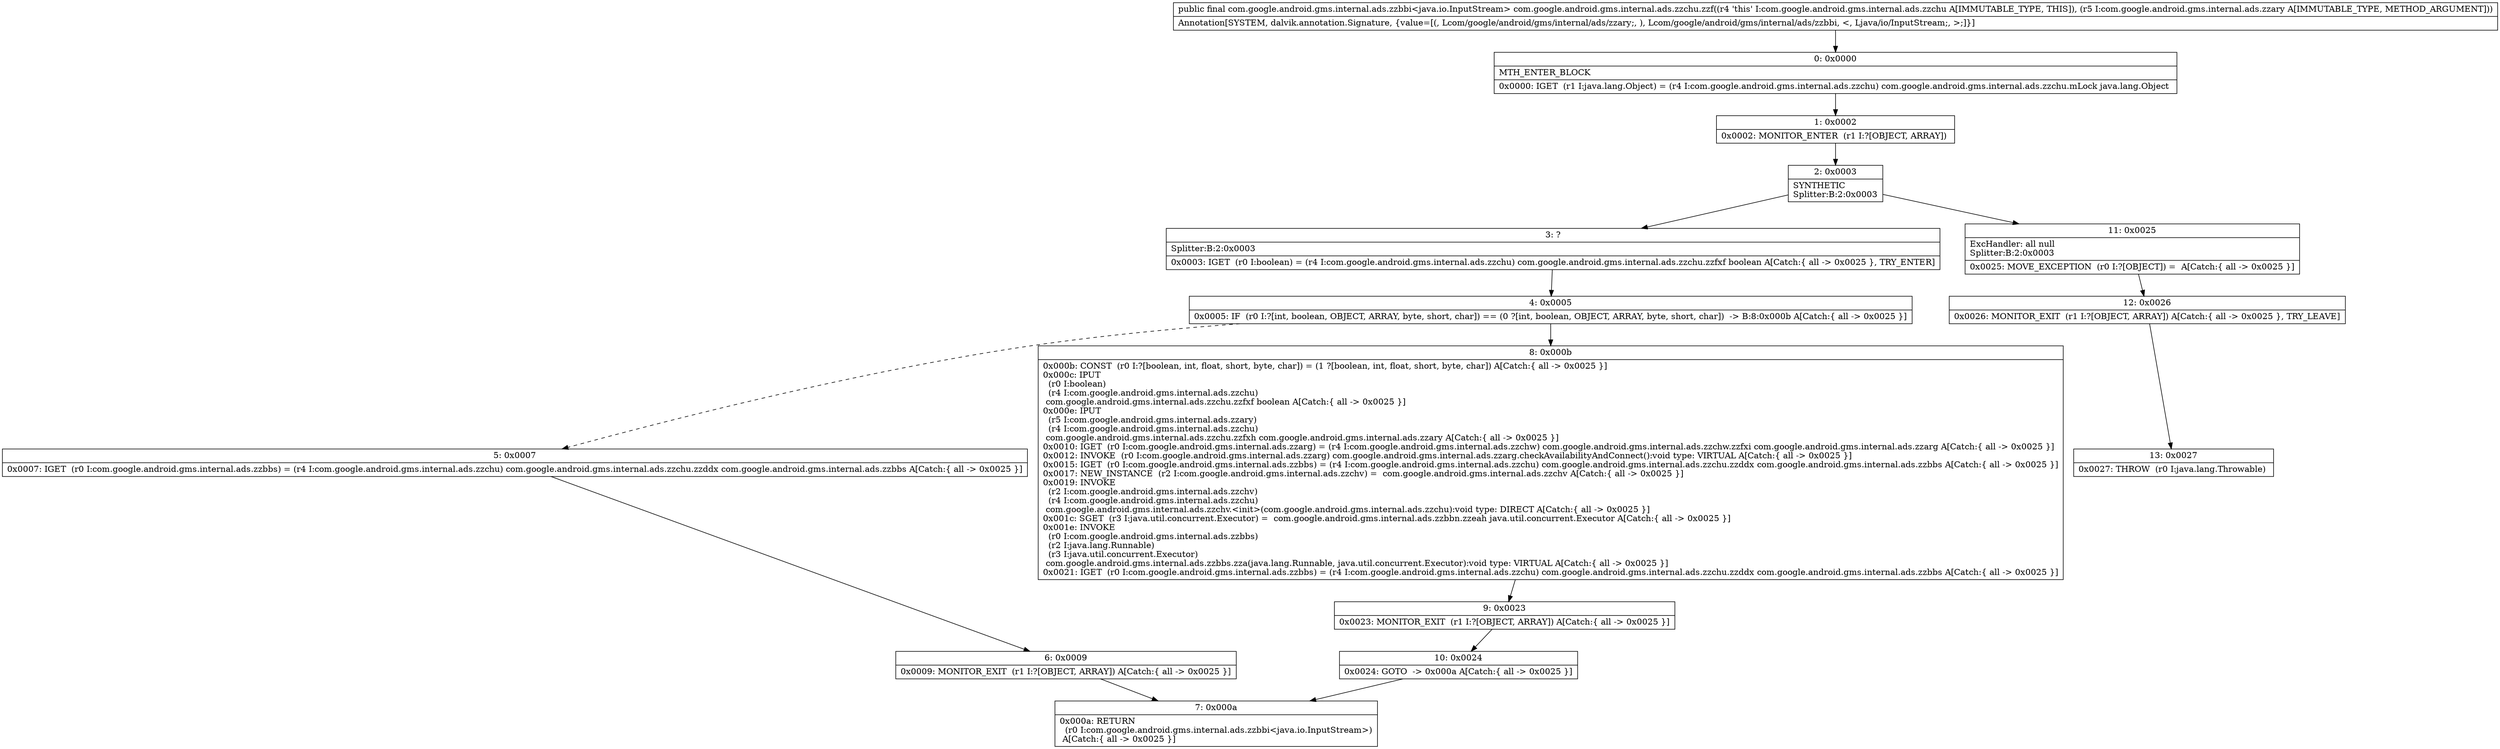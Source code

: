 digraph "CFG forcom.google.android.gms.internal.ads.zzchu.zzf(Lcom\/google\/android\/gms\/internal\/ads\/zzary;)Lcom\/google\/android\/gms\/internal\/ads\/zzbbi;" {
Node_0 [shape=record,label="{0\:\ 0x0000|MTH_ENTER_BLOCK\l|0x0000: IGET  (r1 I:java.lang.Object) = (r4 I:com.google.android.gms.internal.ads.zzchu) com.google.android.gms.internal.ads.zzchu.mLock java.lang.Object \l}"];
Node_1 [shape=record,label="{1\:\ 0x0002|0x0002: MONITOR_ENTER  (r1 I:?[OBJECT, ARRAY]) \l}"];
Node_2 [shape=record,label="{2\:\ 0x0003|SYNTHETIC\lSplitter:B:2:0x0003\l}"];
Node_3 [shape=record,label="{3\:\ ?|Splitter:B:2:0x0003\l|0x0003: IGET  (r0 I:boolean) = (r4 I:com.google.android.gms.internal.ads.zzchu) com.google.android.gms.internal.ads.zzchu.zzfxf boolean A[Catch:\{ all \-\> 0x0025 \}, TRY_ENTER]\l}"];
Node_4 [shape=record,label="{4\:\ 0x0005|0x0005: IF  (r0 I:?[int, boolean, OBJECT, ARRAY, byte, short, char]) == (0 ?[int, boolean, OBJECT, ARRAY, byte, short, char])  \-\> B:8:0x000b A[Catch:\{ all \-\> 0x0025 \}]\l}"];
Node_5 [shape=record,label="{5\:\ 0x0007|0x0007: IGET  (r0 I:com.google.android.gms.internal.ads.zzbbs) = (r4 I:com.google.android.gms.internal.ads.zzchu) com.google.android.gms.internal.ads.zzchu.zzddx com.google.android.gms.internal.ads.zzbbs A[Catch:\{ all \-\> 0x0025 \}]\l}"];
Node_6 [shape=record,label="{6\:\ 0x0009|0x0009: MONITOR_EXIT  (r1 I:?[OBJECT, ARRAY]) A[Catch:\{ all \-\> 0x0025 \}]\l}"];
Node_7 [shape=record,label="{7\:\ 0x000a|0x000a: RETURN  \l  (r0 I:com.google.android.gms.internal.ads.zzbbi\<java.io.InputStream\>)\l A[Catch:\{ all \-\> 0x0025 \}]\l}"];
Node_8 [shape=record,label="{8\:\ 0x000b|0x000b: CONST  (r0 I:?[boolean, int, float, short, byte, char]) = (1 ?[boolean, int, float, short, byte, char]) A[Catch:\{ all \-\> 0x0025 \}]\l0x000c: IPUT  \l  (r0 I:boolean)\l  (r4 I:com.google.android.gms.internal.ads.zzchu)\l com.google.android.gms.internal.ads.zzchu.zzfxf boolean A[Catch:\{ all \-\> 0x0025 \}]\l0x000e: IPUT  \l  (r5 I:com.google.android.gms.internal.ads.zzary)\l  (r4 I:com.google.android.gms.internal.ads.zzchu)\l com.google.android.gms.internal.ads.zzchu.zzfxh com.google.android.gms.internal.ads.zzary A[Catch:\{ all \-\> 0x0025 \}]\l0x0010: IGET  (r0 I:com.google.android.gms.internal.ads.zzarg) = (r4 I:com.google.android.gms.internal.ads.zzchw) com.google.android.gms.internal.ads.zzchw.zzfxi com.google.android.gms.internal.ads.zzarg A[Catch:\{ all \-\> 0x0025 \}]\l0x0012: INVOKE  (r0 I:com.google.android.gms.internal.ads.zzarg) com.google.android.gms.internal.ads.zzarg.checkAvailabilityAndConnect():void type: VIRTUAL A[Catch:\{ all \-\> 0x0025 \}]\l0x0015: IGET  (r0 I:com.google.android.gms.internal.ads.zzbbs) = (r4 I:com.google.android.gms.internal.ads.zzchu) com.google.android.gms.internal.ads.zzchu.zzddx com.google.android.gms.internal.ads.zzbbs A[Catch:\{ all \-\> 0x0025 \}]\l0x0017: NEW_INSTANCE  (r2 I:com.google.android.gms.internal.ads.zzchv) =  com.google.android.gms.internal.ads.zzchv A[Catch:\{ all \-\> 0x0025 \}]\l0x0019: INVOKE  \l  (r2 I:com.google.android.gms.internal.ads.zzchv)\l  (r4 I:com.google.android.gms.internal.ads.zzchu)\l com.google.android.gms.internal.ads.zzchv.\<init\>(com.google.android.gms.internal.ads.zzchu):void type: DIRECT A[Catch:\{ all \-\> 0x0025 \}]\l0x001c: SGET  (r3 I:java.util.concurrent.Executor) =  com.google.android.gms.internal.ads.zzbbn.zzeah java.util.concurrent.Executor A[Catch:\{ all \-\> 0x0025 \}]\l0x001e: INVOKE  \l  (r0 I:com.google.android.gms.internal.ads.zzbbs)\l  (r2 I:java.lang.Runnable)\l  (r3 I:java.util.concurrent.Executor)\l com.google.android.gms.internal.ads.zzbbs.zza(java.lang.Runnable, java.util.concurrent.Executor):void type: VIRTUAL A[Catch:\{ all \-\> 0x0025 \}]\l0x0021: IGET  (r0 I:com.google.android.gms.internal.ads.zzbbs) = (r4 I:com.google.android.gms.internal.ads.zzchu) com.google.android.gms.internal.ads.zzchu.zzddx com.google.android.gms.internal.ads.zzbbs A[Catch:\{ all \-\> 0x0025 \}]\l}"];
Node_9 [shape=record,label="{9\:\ 0x0023|0x0023: MONITOR_EXIT  (r1 I:?[OBJECT, ARRAY]) A[Catch:\{ all \-\> 0x0025 \}]\l}"];
Node_10 [shape=record,label="{10\:\ 0x0024|0x0024: GOTO  \-\> 0x000a A[Catch:\{ all \-\> 0x0025 \}]\l}"];
Node_11 [shape=record,label="{11\:\ 0x0025|ExcHandler: all null\lSplitter:B:2:0x0003\l|0x0025: MOVE_EXCEPTION  (r0 I:?[OBJECT]) =  A[Catch:\{ all \-\> 0x0025 \}]\l}"];
Node_12 [shape=record,label="{12\:\ 0x0026|0x0026: MONITOR_EXIT  (r1 I:?[OBJECT, ARRAY]) A[Catch:\{ all \-\> 0x0025 \}, TRY_LEAVE]\l}"];
Node_13 [shape=record,label="{13\:\ 0x0027|0x0027: THROW  (r0 I:java.lang.Throwable) \l}"];
MethodNode[shape=record,label="{public final com.google.android.gms.internal.ads.zzbbi\<java.io.InputStream\> com.google.android.gms.internal.ads.zzchu.zzf((r4 'this' I:com.google.android.gms.internal.ads.zzchu A[IMMUTABLE_TYPE, THIS]), (r5 I:com.google.android.gms.internal.ads.zzary A[IMMUTABLE_TYPE, METHOD_ARGUMENT]))  | Annotation[SYSTEM, dalvik.annotation.Signature, \{value=[(, Lcom\/google\/android\/gms\/internal\/ads\/zzary;, ), Lcom\/google\/android\/gms\/internal\/ads\/zzbbi, \<, Ljava\/io\/InputStream;, \>;]\}]\l}"];
MethodNode -> Node_0;
Node_0 -> Node_1;
Node_1 -> Node_2;
Node_2 -> Node_3;
Node_2 -> Node_11;
Node_3 -> Node_4;
Node_4 -> Node_5[style=dashed];
Node_4 -> Node_8;
Node_5 -> Node_6;
Node_6 -> Node_7;
Node_8 -> Node_9;
Node_9 -> Node_10;
Node_10 -> Node_7;
Node_11 -> Node_12;
Node_12 -> Node_13;
}

